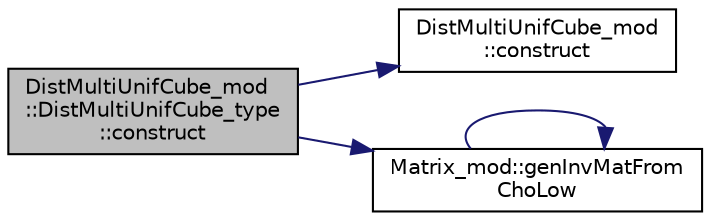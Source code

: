 digraph "DistMultiUnifCube_mod::DistMultiUnifCube_type::construct"
{
 // LATEX_PDF_SIZE
  edge [fontname="Helvetica",fontsize="10",labelfontname="Helvetica",labelfontsize="10"];
  node [fontname="Helvetica",fontsize="10",shape=record];
  rankdir="LR";
  Node1 [label="DistMultiUnifCube_mod\l::DistMultiUnifCube_type\l::construct",height=0.2,width=0.4,color="black", fillcolor="grey75", style="filled", fontcolor="black",tooltip="Construct an object of type DistMultiUnifCube_type containing the properties of the specified MultiVa..."];
  Node1 -> Node2 [color="midnightblue",fontsize="10",style="solid"];
  Node2 [label="DistMultiUnifCube_mod\l::construct",height=0.2,width=0.4,color="black", fillcolor="white", style="filled",URL="$namespaceDistMultiUnifCube__mod.html#a4f7167780abecb6bd4316f8beed8d332",tooltip="Construct an object of type DistMultiUnifCube_type containing the properties of the specified MultiVa..."];
  Node1 -> Node3 [color="midnightblue",fontsize="10",style="solid"];
  Node3 [label="Matrix_mod::genInvMatFrom\lChoLow",height=0.2,width=0.4,color="black", fillcolor="white", style="filled",URL="$namespaceMatrix__mod.html#a9d5274f6fbae77140a1857d6ef6ee5a3",tooltip="Generate the inverse matrix of a symmetric-positive-definite matrix, whose Cholesky Lower triangle is..."];
  Node3 -> Node3 [color="midnightblue",fontsize="10",style="solid"];
}
